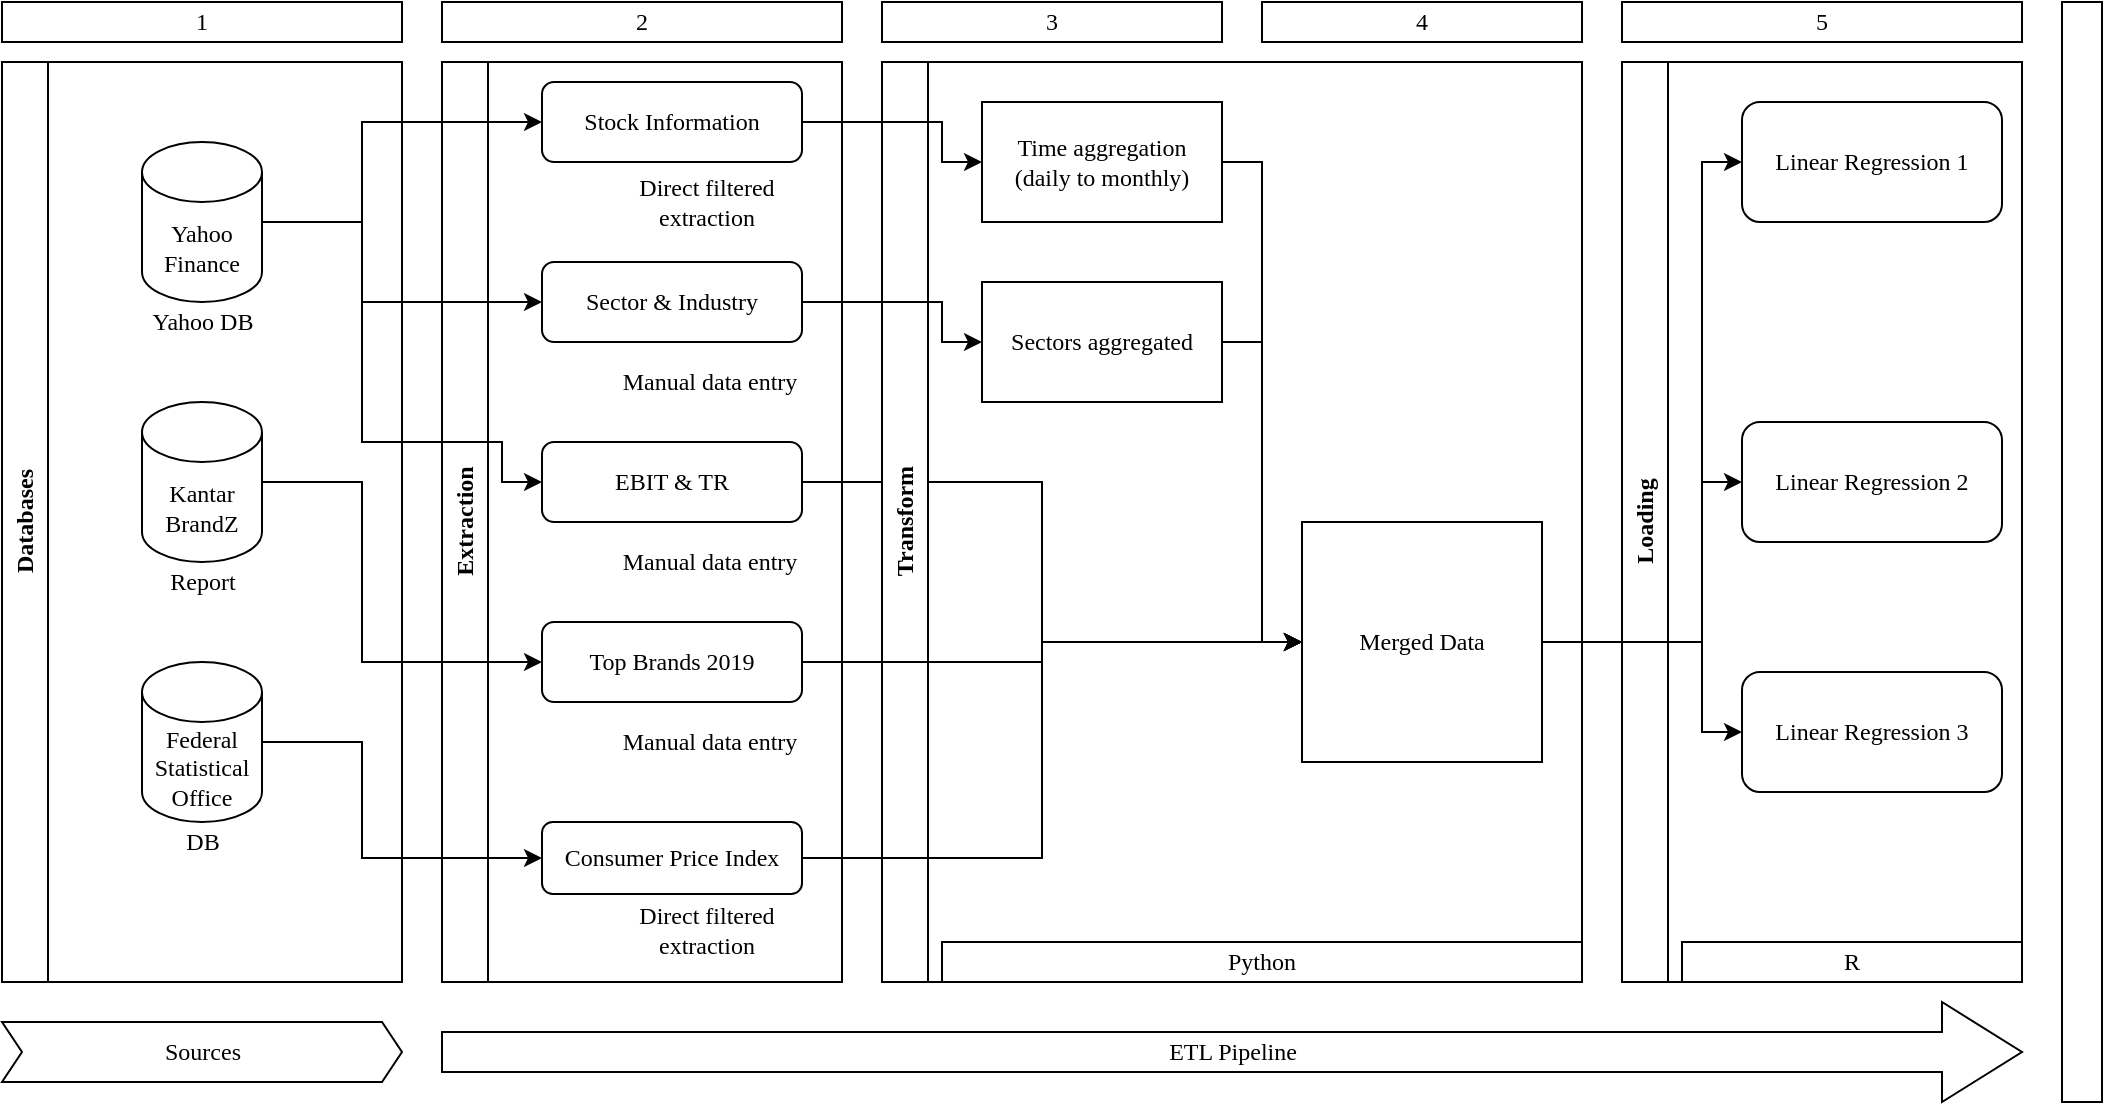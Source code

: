 <mxfile version="22.1.11" type="github">
  <diagram name="Page-1" id="7igvs6gEivPfTOj5GeFv">
    <mxGraphModel dx="1640" dy="1112" grid="1" gridSize="10" guides="1" tooltips="1" connect="1" arrows="1" fold="1" page="1" pageScale="1" pageWidth="827" pageHeight="1169" math="0" shadow="0">
      <root>
        <mxCell id="0" />
        <mxCell id="1" parent="0" />
        <mxCell id="Orsz5sGhs1cldK6UFUGG-1" value="Databases" style="swimlane;horizontal=0;whiteSpace=wrap;html=1;fontFamily=Times New Roman;" parent="1" vertex="1">
          <mxGeometry x="50" y="180" width="200" height="460" as="geometry" />
        </mxCell>
        <mxCell id="Orsz5sGhs1cldK6UFUGG-3" value="Yahoo Finance" style="shape=cylinder3;whiteSpace=wrap;html=1;boundedLbl=1;backgroundOutline=1;size=15;fontFamily=Times New Roman;" parent="Orsz5sGhs1cldK6UFUGG-1" vertex="1">
          <mxGeometry x="70" y="40" width="60" height="80" as="geometry" />
        </mxCell>
        <mxCell id="Orsz5sGhs1cldK6UFUGG-5" value="Kantar BrandZ" style="shape=cylinder3;whiteSpace=wrap;html=1;boundedLbl=1;backgroundOutline=1;size=15;fontFamily=Times New Roman;" parent="Orsz5sGhs1cldK6UFUGG-1" vertex="1">
          <mxGeometry x="70" y="170" width="60" height="80" as="geometry" />
        </mxCell>
        <mxCell id="ZQCkKx4SF7BVx3PdPr3Z-1" value="Federal Statistical Office" style="shape=cylinder3;whiteSpace=wrap;html=1;boundedLbl=1;backgroundOutline=1;size=15;fontFamily=Times New Roman;" parent="Orsz5sGhs1cldK6UFUGG-1" vertex="1">
          <mxGeometry x="70" y="300" width="60" height="80" as="geometry" />
        </mxCell>
        <mxCell id="ZQCkKx4SF7BVx3PdPr3Z-42" value="Report" style="text;html=1;strokeColor=none;fillColor=none;align=center;verticalAlign=middle;whiteSpace=wrap;rounded=0;fontFamily=Times New Roman;" parent="Orsz5sGhs1cldK6UFUGG-1" vertex="1">
          <mxGeometry x="52.5" y="250" width="95" height="20" as="geometry" />
        </mxCell>
        <mxCell id="ZQCkKx4SF7BVx3PdPr3Z-43" value="Yahoo DB" style="text;html=1;strokeColor=none;fillColor=none;align=center;verticalAlign=middle;whiteSpace=wrap;rounded=0;fontFamily=Times New Roman;" parent="Orsz5sGhs1cldK6UFUGG-1" vertex="1">
          <mxGeometry x="52.5" y="120" width="95" height="20" as="geometry" />
        </mxCell>
        <mxCell id="ZQCkKx4SF7BVx3PdPr3Z-44" value="DB" style="text;html=1;strokeColor=none;fillColor=none;align=center;verticalAlign=middle;whiteSpace=wrap;rounded=0;fontFamily=Times New Roman;" parent="Orsz5sGhs1cldK6UFUGG-1" vertex="1">
          <mxGeometry x="52.5" y="380" width="95" height="20" as="geometry" />
        </mxCell>
        <mxCell id="Orsz5sGhs1cldK6UFUGG-7" value="Extraction" style="swimlane;horizontal=0;whiteSpace=wrap;html=1;fontFamily=Times New Roman;" parent="1" vertex="1">
          <mxGeometry x="270" y="180" width="200" height="460" as="geometry" />
        </mxCell>
        <mxCell id="ZQCkKx4SF7BVx3PdPr3Z-23" value="Stock Information" style="rounded=1;whiteSpace=wrap;html=1;fontFamily=Times New Roman;" parent="Orsz5sGhs1cldK6UFUGG-7" vertex="1">
          <mxGeometry x="50" y="10" width="130" height="40" as="geometry" />
        </mxCell>
        <mxCell id="nJk6D_cvxKh7aoFhawJc-9" style="edgeStyle=orthogonalEdgeStyle;rounded=0;orthogonalLoop=1;jettySize=auto;html=1;exitX=1;exitY=0.5;exitDx=0;exitDy=0;" edge="1" parent="Orsz5sGhs1cldK6UFUGG-7" source="ZQCkKx4SF7BVx3PdPr3Z-24">
          <mxGeometry relative="1" as="geometry">
            <mxPoint x="430" y="290" as="targetPoint" />
            <Array as="points">
              <mxPoint x="300" y="210" />
              <mxPoint x="300" y="290" />
            </Array>
          </mxGeometry>
        </mxCell>
        <mxCell id="ZQCkKx4SF7BVx3PdPr3Z-24" value="EBIT &amp;amp; TR" style="rounded=1;whiteSpace=wrap;html=1;fontFamily=Times New Roman;" parent="Orsz5sGhs1cldK6UFUGG-7" vertex="1">
          <mxGeometry x="50" y="190" width="130" height="40" as="geometry" />
        </mxCell>
        <mxCell id="ZQCkKx4SF7BVx3PdPr3Z-27" value="Top Brands 2019" style="rounded=1;whiteSpace=wrap;html=1;fontFamily=Times New Roman;" parent="Orsz5sGhs1cldK6UFUGG-7" vertex="1">
          <mxGeometry x="50" y="280" width="130" height="40" as="geometry" />
        </mxCell>
        <mxCell id="ZQCkKx4SF7BVx3PdPr3Z-28" value="Consumer Price Index" style="rounded=1;whiteSpace=wrap;html=1;fontFamily=Times New Roman;" parent="Orsz5sGhs1cldK6UFUGG-7" vertex="1">
          <mxGeometry x="50" y="380" width="130" height="36" as="geometry" />
        </mxCell>
        <mxCell id="ZQCkKx4SF7BVx3PdPr3Z-34" value="" style="shape=image;html=1;verticalAlign=top;verticalLabelPosition=bottom;labelBackgroundColor=#ffffff;imageAspect=0;aspect=fixed;image=https://cdn0.iconfinder.com/data/icons/phosphor-thin-vol-3/256/microsoft-excel-logo-thin-128.png;fontFamily=Times New Roman;" parent="Orsz5sGhs1cldK6UFUGG-7" vertex="1">
          <mxGeometry x="50" y="320" width="40" height="40" as="geometry" />
        </mxCell>
        <mxCell id="ZQCkKx4SF7BVx3PdPr3Z-35" value="" style="shape=image;html=1;verticalAlign=top;verticalLabelPosition=bottom;labelBackgroundColor=#ffffff;imageAspect=0;aspect=fixed;image=https://cdn0.iconfinder.com/data/icons/phosphor-thin-vol-3/256/microsoft-excel-logo-thin-128.png;fontFamily=Times New Roman;" parent="Orsz5sGhs1cldK6UFUGG-7" vertex="1">
          <mxGeometry x="50" y="416" width="40" height="40" as="geometry" />
        </mxCell>
        <mxCell id="ZQCkKx4SF7BVx3PdPr3Z-36" value="" style="shape=image;html=1;verticalAlign=top;verticalLabelPosition=bottom;labelBackgroundColor=#ffffff;imageAspect=0;aspect=fixed;image=https://cdn0.iconfinder.com/data/icons/phosphor-thin-vol-3/256/microsoft-excel-logo-thin-128.png;fontFamily=Times New Roman;" parent="Orsz5sGhs1cldK6UFUGG-7" vertex="1">
          <mxGeometry x="50" y="230" width="40" height="40" as="geometry" />
        </mxCell>
        <mxCell id="ZQCkKx4SF7BVx3PdPr3Z-37" value="" style="shape=image;html=1;verticalAlign=top;verticalLabelPosition=bottom;labelBackgroundColor=#ffffff;imageAspect=0;aspect=fixed;image=https://cdn0.iconfinder.com/data/icons/phosphor-thin-vol-3/256/microsoft-excel-logo-thin-128.png;fontFamily=Times New Roman;" parent="Orsz5sGhs1cldK6UFUGG-7" vertex="1">
          <mxGeometry x="50" y="50" width="40" height="40" as="geometry" />
        </mxCell>
        <mxCell id="ZQCkKx4SF7BVx3PdPr3Z-38" value="Direct filtered extraction" style="text;html=1;strokeColor=none;fillColor=none;align=center;verticalAlign=middle;whiteSpace=wrap;rounded=0;fontFamily=Times New Roman;" parent="Orsz5sGhs1cldK6UFUGG-7" vertex="1">
          <mxGeometry x="85" y="50" width="95" height="40" as="geometry" />
        </mxCell>
        <mxCell id="ZQCkKx4SF7BVx3PdPr3Z-39" value="&amp;nbsp;Manual data entry" style="text;html=1;strokeColor=none;fillColor=none;align=center;verticalAlign=middle;whiteSpace=wrap;rounded=0;fontFamily=Times New Roman;" parent="Orsz5sGhs1cldK6UFUGG-7" vertex="1">
          <mxGeometry x="85" y="230" width="95" height="40" as="geometry" />
        </mxCell>
        <mxCell id="ZQCkKx4SF7BVx3PdPr3Z-40" value="&amp;nbsp;Manual data entry" style="text;html=1;strokeColor=none;fillColor=none;align=center;verticalAlign=middle;whiteSpace=wrap;rounded=0;fontFamily=Times New Roman;" parent="Orsz5sGhs1cldK6UFUGG-7" vertex="1">
          <mxGeometry x="85" y="320" width="95" height="40" as="geometry" />
        </mxCell>
        <mxCell id="ZQCkKx4SF7BVx3PdPr3Z-41" value="Direct filtered extraction" style="text;html=1;strokeColor=none;fillColor=none;align=center;verticalAlign=middle;whiteSpace=wrap;rounded=0;fontFamily=Times New Roman;" parent="Orsz5sGhs1cldK6UFUGG-7" vertex="1">
          <mxGeometry x="85" y="414" width="95" height="40" as="geometry" />
        </mxCell>
        <mxCell id="nJk6D_cvxKh7aoFhawJc-2" value="Sector &amp;amp; Industry" style="rounded=1;whiteSpace=wrap;html=1;fontFamily=Times New Roman;" vertex="1" parent="Orsz5sGhs1cldK6UFUGG-7">
          <mxGeometry x="50" y="100" width="130" height="40" as="geometry" />
        </mxCell>
        <mxCell id="nJk6D_cvxKh7aoFhawJc-3" value="" style="shape=image;html=1;verticalAlign=top;verticalLabelPosition=bottom;labelBackgroundColor=#ffffff;imageAspect=0;aspect=fixed;image=https://cdn0.iconfinder.com/data/icons/phosphor-thin-vol-3/256/microsoft-excel-logo-thin-128.png;fontFamily=Times New Roman;" vertex="1" parent="Orsz5sGhs1cldK6UFUGG-7">
          <mxGeometry x="50" y="140" width="40" height="40" as="geometry" />
        </mxCell>
        <mxCell id="nJk6D_cvxKh7aoFhawJc-4" value="&amp;nbsp;Manual data entry" style="text;html=1;strokeColor=none;fillColor=none;align=center;verticalAlign=middle;whiteSpace=wrap;rounded=0;fontFamily=Times New Roman;" vertex="1" parent="Orsz5sGhs1cldK6UFUGG-7">
          <mxGeometry x="85" y="140" width="95" height="40" as="geometry" />
        </mxCell>
        <mxCell id="ZQCkKx4SF7BVx3PdPr3Z-3" value="Transform" style="swimlane;horizontal=0;whiteSpace=wrap;html=1;fontFamily=Times New Roman;" parent="1" vertex="1">
          <mxGeometry x="490" y="180" width="350" height="460" as="geometry" />
        </mxCell>
        <mxCell id="Dk1eDjtupp30QDpW1Qba-13" style="edgeStyle=orthogonalEdgeStyle;rounded=0;orthogonalLoop=1;jettySize=auto;html=1;exitX=1;exitY=0.5;exitDx=0;exitDy=0;entryX=0;entryY=0.5;entryDx=0;entryDy=0;fontFamily=Times New Roman;" parent="ZQCkKx4SF7BVx3PdPr3Z-3" source="ZQCkKx4SF7BVx3PdPr3Z-16" target="ZQCkKx4SF7BVx3PdPr3Z-45" edge="1">
          <mxGeometry relative="1" as="geometry">
            <mxPoint x="210" y="210" as="targetPoint" />
            <Array as="points">
              <mxPoint x="190" y="50" />
              <mxPoint x="190" y="290" />
            </Array>
          </mxGeometry>
        </mxCell>
        <mxCell id="ZQCkKx4SF7BVx3PdPr3Z-16" value="Time aggregation&lt;br&gt;(daily to monthly)" style="rounded=0;whiteSpace=wrap;html=1;fontFamily=Times New Roman;" parent="ZQCkKx4SF7BVx3PdPr3Z-3" vertex="1">
          <mxGeometry x="50" y="20" width="120" height="60" as="geometry" />
        </mxCell>
        <mxCell id="Dk1eDjtupp30QDpW1Qba-12" style="edgeStyle=orthogonalEdgeStyle;rounded=0;orthogonalLoop=1;jettySize=auto;html=1;exitX=1;exitY=0.5;exitDx=0;exitDy=0;entryX=0;entryY=0.5;entryDx=0;entryDy=0;fontFamily=Times New Roman;" parent="ZQCkKx4SF7BVx3PdPr3Z-3" source="ZQCkKx4SF7BVx3PdPr3Z-17" target="ZQCkKx4SF7BVx3PdPr3Z-45" edge="1">
          <mxGeometry relative="1" as="geometry" />
        </mxCell>
        <mxCell id="ZQCkKx4SF7BVx3PdPr3Z-17" value="Sectors aggregated" style="rounded=0;whiteSpace=wrap;html=1;fontFamily=Times New Roman;" parent="ZQCkKx4SF7BVx3PdPr3Z-3" vertex="1">
          <mxGeometry x="50" y="110" width="120" height="60" as="geometry" />
        </mxCell>
        <mxCell id="ZQCkKx4SF7BVx3PdPr3Z-45" value="Merged Data" style="rounded=0;whiteSpace=wrap;html=1;fontFamily=Times New Roman;" parent="ZQCkKx4SF7BVx3PdPr3Z-3" vertex="1">
          <mxGeometry x="210" y="230" width="120" height="120" as="geometry" />
        </mxCell>
        <mxCell id="ZQCkKx4SF7BVx3PdPr3Z-10" value="Loading" style="swimlane;horizontal=0;whiteSpace=wrap;html=1;fontFamily=Times New Roman;" parent="1" vertex="1">
          <mxGeometry x="860" y="180" width="200" height="460" as="geometry" />
        </mxCell>
        <mxCell id="ZQCkKx4SF7BVx3PdPr3Z-49" value="Linear Regression 1" style="rounded=1;whiteSpace=wrap;html=1;fontFamily=Times New Roman;" parent="ZQCkKx4SF7BVx3PdPr3Z-10" vertex="1">
          <mxGeometry x="60" y="20" width="130" height="60" as="geometry" />
        </mxCell>
        <mxCell id="ZQCkKx4SF7BVx3PdPr3Z-50" value="Linear Regression 2" style="rounded=1;whiteSpace=wrap;html=1;fontFamily=Times New Roman;" parent="ZQCkKx4SF7BVx3PdPr3Z-10" vertex="1">
          <mxGeometry x="60" y="180" width="130" height="60" as="geometry" />
        </mxCell>
        <mxCell id="ZQCkKx4SF7BVx3PdPr3Z-51" value="Linear Regression 3" style="rounded=1;whiteSpace=wrap;html=1;fontFamily=Times New Roman;" parent="ZQCkKx4SF7BVx3PdPr3Z-10" vertex="1">
          <mxGeometry x="60" y="305" width="130" height="60" as="geometry" />
        </mxCell>
        <mxCell id="ZQCkKx4SF7BVx3PdPr3Z-46" value="Python" style="rounded=0;whiteSpace=wrap;html=1;fontFamily=Times New Roman;" parent="ZQCkKx4SF7BVx3PdPr3Z-10" vertex="1">
          <mxGeometry x="-340" y="440" width="320" height="20" as="geometry" />
        </mxCell>
        <mxCell id="ZQCkKx4SF7BVx3PdPr3Z-47" value="R" style="rounded=0;whiteSpace=wrap;html=1;fontFamily=Times New Roman;" parent="ZQCkKx4SF7BVx3PdPr3Z-10" vertex="1">
          <mxGeometry x="30" y="440" width="170" height="20" as="geometry" />
        </mxCell>
        <mxCell id="ZQCkKx4SF7BVx3PdPr3Z-20" value="ETL Pipeline" style="html=1;shadow=0;dashed=0;align=center;verticalAlign=middle;shape=mxgraph.arrows2.arrow;dy=0.6;dx=40;notch=0;fontFamily=Times New Roman;" parent="1" vertex="1">
          <mxGeometry x="270" y="650" width="790" height="50" as="geometry" />
        </mxCell>
        <mxCell id="ZQCkKx4SF7BVx3PdPr3Z-21" value="Sources" style="html=1;shadow=0;dashed=0;align=center;verticalAlign=middle;shape=mxgraph.arrows2.arrow;dy=0;dx=10;notch=10;fontFamily=Times New Roman;" parent="1" vertex="1">
          <mxGeometry x="50" y="660" width="200" height="30" as="geometry" />
        </mxCell>
        <mxCell id="ZQCkKx4SF7BVx3PdPr3Z-57" value="" style="rounded=0;whiteSpace=wrap;html=1;fontFamily=Times New Roman;" parent="1" vertex="1">
          <mxGeometry x="1080" y="150" width="20" height="550" as="geometry" />
        </mxCell>
        <mxCell id="Dk1eDjtupp30QDpW1Qba-1" value="1" style="rounded=0;whiteSpace=wrap;html=1;fontFamily=Times New Roman;" parent="1" vertex="1">
          <mxGeometry x="50" y="150" width="200" height="20" as="geometry" />
        </mxCell>
        <mxCell id="Dk1eDjtupp30QDpW1Qba-2" value="2" style="rounded=0;whiteSpace=wrap;html=1;fontFamily=Times New Roman;" parent="1" vertex="1">
          <mxGeometry x="270" y="150" width="200" height="20" as="geometry" />
        </mxCell>
        <mxCell id="Dk1eDjtupp30QDpW1Qba-3" value="3" style="rounded=0;whiteSpace=wrap;html=1;fontFamily=Times New Roman;" parent="1" vertex="1">
          <mxGeometry x="490" y="150" width="170" height="20" as="geometry" />
        </mxCell>
        <mxCell id="Dk1eDjtupp30QDpW1Qba-4" value="5" style="rounded=0;whiteSpace=wrap;html=1;fontFamily=Times New Roman;" parent="1" vertex="1">
          <mxGeometry x="860" y="150" width="200" height="20" as="geometry" />
        </mxCell>
        <mxCell id="Dk1eDjtupp30QDpW1Qba-5" value="4" style="rounded=0;whiteSpace=wrap;html=1;fontFamily=Times New Roman;" parent="1" vertex="1">
          <mxGeometry x="680" y="150" width="160" height="20" as="geometry" />
        </mxCell>
        <mxCell id="Dk1eDjtupp30QDpW1Qba-6" style="edgeStyle=orthogonalEdgeStyle;rounded=0;orthogonalLoop=1;jettySize=auto;html=1;exitX=1;exitY=0.5;exitDx=0;exitDy=0;exitPerimeter=0;entryX=0;entryY=0.5;entryDx=0;entryDy=0;fontFamily=Times New Roman;" parent="1" source="Orsz5sGhs1cldK6UFUGG-3" target="ZQCkKx4SF7BVx3PdPr3Z-23" edge="1">
          <mxGeometry relative="1" as="geometry">
            <Array as="points">
              <mxPoint x="230" y="260" />
              <mxPoint x="230" y="210" />
            </Array>
          </mxGeometry>
        </mxCell>
        <mxCell id="Dk1eDjtupp30QDpW1Qba-7" style="edgeStyle=orthogonalEdgeStyle;rounded=0;orthogonalLoop=1;jettySize=auto;html=1;exitX=1;exitY=0.5;exitDx=0;exitDy=0;exitPerimeter=0;entryX=0;entryY=0.5;entryDx=0;entryDy=0;fontFamily=Times New Roman;" parent="1" source="Orsz5sGhs1cldK6UFUGG-3" target="ZQCkKx4SF7BVx3PdPr3Z-24" edge="1">
          <mxGeometry relative="1" as="geometry">
            <Array as="points">
              <mxPoint x="230" y="260" />
              <mxPoint x="230" y="370" />
              <mxPoint x="300" y="370" />
              <mxPoint x="300" y="390" />
            </Array>
          </mxGeometry>
        </mxCell>
        <mxCell id="Dk1eDjtupp30QDpW1Qba-8" style="edgeStyle=orthogonalEdgeStyle;rounded=0;orthogonalLoop=1;jettySize=auto;html=1;exitX=1;exitY=0.5;exitDx=0;exitDy=0;exitPerimeter=0;entryX=0;entryY=0.5;entryDx=0;entryDy=0;fontFamily=Times New Roman;" parent="1" source="Orsz5sGhs1cldK6UFUGG-5" target="ZQCkKx4SF7BVx3PdPr3Z-27" edge="1">
          <mxGeometry relative="1" as="geometry">
            <Array as="points">
              <mxPoint x="230" y="390" />
              <mxPoint x="230" y="480" />
            </Array>
          </mxGeometry>
        </mxCell>
        <mxCell id="Dk1eDjtupp30QDpW1Qba-10" style="edgeStyle=orthogonalEdgeStyle;rounded=0;orthogonalLoop=1;jettySize=auto;html=1;exitX=1;exitY=0.5;exitDx=0;exitDy=0;fontFamily=Times New Roman;" parent="1" source="ZQCkKx4SF7BVx3PdPr3Z-27" target="ZQCkKx4SF7BVx3PdPr3Z-45" edge="1">
          <mxGeometry relative="1" as="geometry">
            <Array as="points">
              <mxPoint x="570" y="480" />
              <mxPoint x="570" y="470" />
            </Array>
          </mxGeometry>
        </mxCell>
        <mxCell id="Dk1eDjtupp30QDpW1Qba-11" style="edgeStyle=orthogonalEdgeStyle;rounded=0;orthogonalLoop=1;jettySize=auto;html=1;exitX=1;exitY=0.5;exitDx=0;exitDy=0;entryX=0;entryY=0.5;entryDx=0;entryDy=0;fontFamily=Times New Roman;" parent="1" source="ZQCkKx4SF7BVx3PdPr3Z-28" target="ZQCkKx4SF7BVx3PdPr3Z-45" edge="1">
          <mxGeometry relative="1" as="geometry">
            <Array as="points">
              <mxPoint x="570" y="578" />
              <mxPoint x="570" y="470" />
            </Array>
          </mxGeometry>
        </mxCell>
        <mxCell id="Dk1eDjtupp30QDpW1Qba-14" style="edgeStyle=orthogonalEdgeStyle;rounded=0;orthogonalLoop=1;jettySize=auto;html=1;exitX=1;exitY=0.5;exitDx=0;exitDy=0;entryX=0;entryY=0.5;entryDx=0;entryDy=0;fontFamily=Times New Roman;" parent="1" source="ZQCkKx4SF7BVx3PdPr3Z-45" target="ZQCkKx4SF7BVx3PdPr3Z-49" edge="1">
          <mxGeometry relative="1" as="geometry">
            <Array as="points">
              <mxPoint x="900" y="470" />
              <mxPoint x="900" y="230" />
            </Array>
          </mxGeometry>
        </mxCell>
        <mxCell id="Dk1eDjtupp30QDpW1Qba-15" style="edgeStyle=orthogonalEdgeStyle;rounded=0;orthogonalLoop=1;jettySize=auto;html=1;exitX=1;exitY=0.5;exitDx=0;exitDy=0;entryX=0;entryY=0.5;entryDx=0;entryDy=0;fontFamily=Times New Roman;" parent="1" source="ZQCkKx4SF7BVx3PdPr3Z-45" target="ZQCkKx4SF7BVx3PdPr3Z-51" edge="1">
          <mxGeometry relative="1" as="geometry">
            <Array as="points">
              <mxPoint x="900" y="470" />
              <mxPoint x="900" y="515" />
            </Array>
          </mxGeometry>
        </mxCell>
        <mxCell id="Dk1eDjtupp30QDpW1Qba-16" style="edgeStyle=orthogonalEdgeStyle;rounded=0;orthogonalLoop=1;jettySize=auto;html=1;exitX=1;exitY=0.5;exitDx=0;exitDy=0;entryX=0;entryY=0.5;entryDx=0;entryDy=0;fontFamily=Times New Roman;" parent="1" source="ZQCkKx4SF7BVx3PdPr3Z-45" target="ZQCkKx4SF7BVx3PdPr3Z-50" edge="1">
          <mxGeometry relative="1" as="geometry">
            <Array as="points">
              <mxPoint x="900" y="470" />
              <mxPoint x="900" y="390" />
            </Array>
          </mxGeometry>
        </mxCell>
        <mxCell id="nJk6D_cvxKh7aoFhawJc-5" style="edgeStyle=orthogonalEdgeStyle;rounded=0;orthogonalLoop=1;jettySize=auto;html=1;exitX=1;exitY=0.5;exitDx=0;exitDy=0;exitPerimeter=0;entryX=0;entryY=0.5;entryDx=0;entryDy=0;" edge="1" parent="1" source="ZQCkKx4SF7BVx3PdPr3Z-1" target="ZQCkKx4SF7BVx3PdPr3Z-28">
          <mxGeometry relative="1" as="geometry">
            <Array as="points">
              <mxPoint x="230" y="520" />
              <mxPoint x="230" y="578" />
            </Array>
          </mxGeometry>
        </mxCell>
        <mxCell id="nJk6D_cvxKh7aoFhawJc-6" style="edgeStyle=orthogonalEdgeStyle;rounded=0;orthogonalLoop=1;jettySize=auto;html=1;exitX=1;exitY=0.5;exitDx=0;exitDy=0;exitPerimeter=0;entryX=0;entryY=0.5;entryDx=0;entryDy=0;" edge="1" parent="1" source="Orsz5sGhs1cldK6UFUGG-3" target="nJk6D_cvxKh7aoFhawJc-2">
          <mxGeometry relative="1" as="geometry">
            <Array as="points">
              <mxPoint x="230" y="260" />
              <mxPoint x="230" y="300" />
            </Array>
          </mxGeometry>
        </mxCell>
        <mxCell id="nJk6D_cvxKh7aoFhawJc-7" style="edgeStyle=orthogonalEdgeStyle;rounded=0;orthogonalLoop=1;jettySize=auto;html=1;exitX=1;exitY=0.5;exitDx=0;exitDy=0;" edge="1" parent="1" source="nJk6D_cvxKh7aoFhawJc-2" target="ZQCkKx4SF7BVx3PdPr3Z-17">
          <mxGeometry relative="1" as="geometry">
            <Array as="points">
              <mxPoint x="520" y="300" />
              <mxPoint x="520" y="320" />
            </Array>
          </mxGeometry>
        </mxCell>
        <mxCell id="nJk6D_cvxKh7aoFhawJc-8" style="edgeStyle=orthogonalEdgeStyle;rounded=0;orthogonalLoop=1;jettySize=auto;html=1;exitX=1;exitY=0.5;exitDx=0;exitDy=0;entryX=0;entryY=0.5;entryDx=0;entryDy=0;" edge="1" parent="1" source="ZQCkKx4SF7BVx3PdPr3Z-23" target="ZQCkKx4SF7BVx3PdPr3Z-16">
          <mxGeometry relative="1" as="geometry">
            <Array as="points">
              <mxPoint x="520" y="210" />
              <mxPoint x="520" y="230" />
            </Array>
          </mxGeometry>
        </mxCell>
      </root>
    </mxGraphModel>
  </diagram>
</mxfile>
